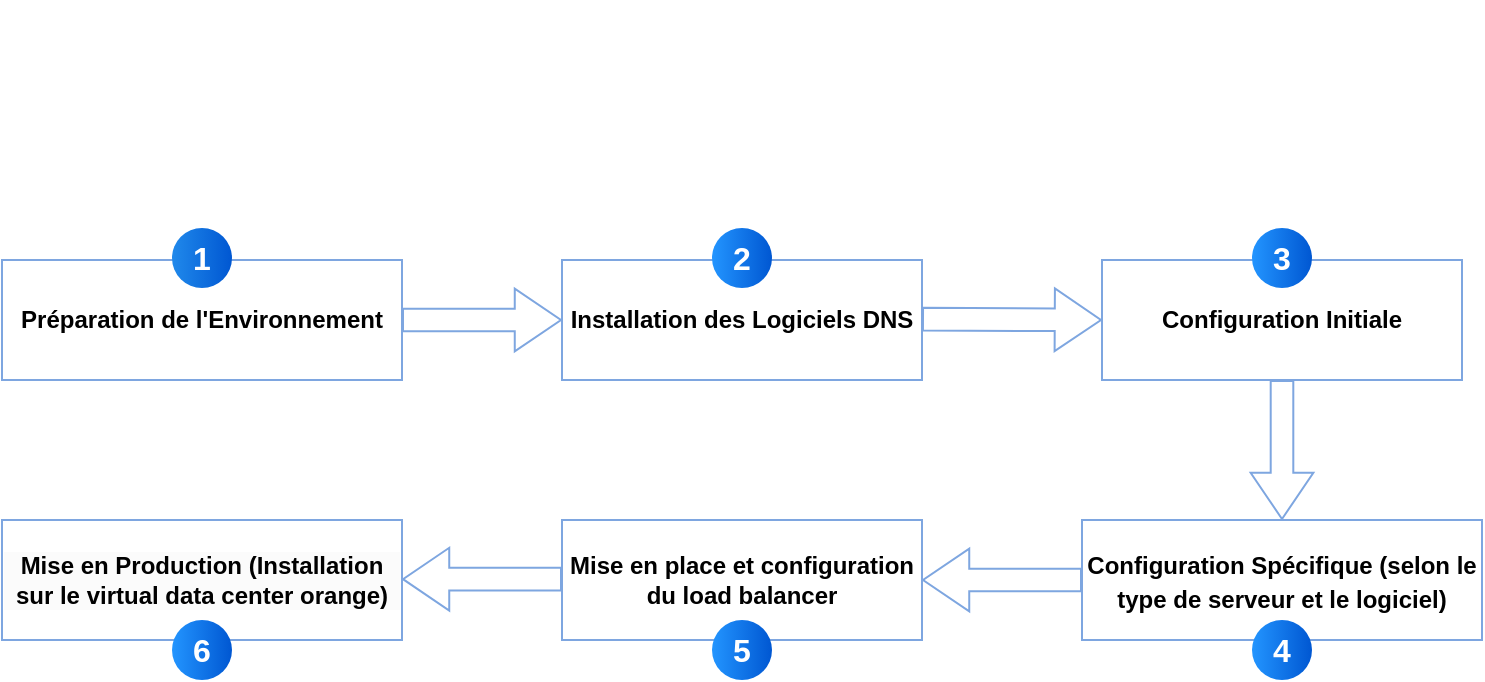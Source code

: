 <mxfile version="24.7.7">
  <diagram name="Page-1" id="d2Kw6dL8IXU789DSkAsm">
    <mxGraphModel dx="1050" dy="530" grid="1" gridSize="10" guides="1" tooltips="1" connect="1" arrows="1" fold="1" page="1" pageScale="1" pageWidth="827" pageHeight="1169" math="0" shadow="0">
      <root>
        <mxCell id="0" />
        <mxCell id="1" parent="0" />
        <mxCell id="z7DT7eUzLvm8dvg10mEs-1" value="&lt;p&gt;&lt;strong&gt;Préparation de l&#39;Environnement&lt;/strong&gt;&lt;/p&gt;" style="rounded=0;whiteSpace=wrap;html=1;strokeColor=#7EA6E0;" parent="1" vertex="1">
          <mxGeometry x="30" y="150" width="200" height="60" as="geometry" />
        </mxCell>
        <mxCell id="z7DT7eUzLvm8dvg10mEs-2" value="&lt;p&gt;&lt;strong&gt;Installation des Logiciels DNS&lt;/strong&gt;&lt;/p&gt;" style="rounded=0;whiteSpace=wrap;html=1;strokeColor=#7EA6E0;" parent="1" vertex="1">
          <mxGeometry x="310" y="150" width="180" height="60" as="geometry" />
        </mxCell>
        <mxCell id="z7DT7eUzLvm8dvg10mEs-3" value="&lt;p&gt;&lt;strong&gt;Configuration Initiale&lt;/strong&gt;&lt;/p&gt;" style="rounded=0;whiteSpace=wrap;html=1;strokeColor=#7EA6E0;" parent="1" vertex="1">
          <mxGeometry x="580" y="150" width="180" height="60" as="geometry" />
        </mxCell>
        <mxCell id="z7DT7eUzLvm8dvg10mEs-4" value="&lt;p&gt;&lt;br&gt;&lt;/p&gt;" style="text;whiteSpace=wrap;html=1;" parent="1" vertex="1">
          <mxGeometry x="490" y="20" width="220" height="90" as="geometry" />
        </mxCell>
        <mxCell id="z7DT7eUzLvm8dvg10mEs-5" value="&lt;p&gt;&lt;/p&gt;&lt;ul style=&quot;forced-color-adjust: none; color: rgb(0, 0, 0); font-family: Helvetica; font-size: 12px; font-style: normal; font-variant-ligatures: normal; font-variant-caps: normal; font-weight: 400; letter-spacing: normal; orphans: 2; text-align: left; text-indent: 0px; text-transform: none; widows: 2; word-spacing: 0px; -webkit-text-stroke-width: 0px; white-space: normal; background-color: rgb(251, 251, 251); text-decoration-thickness: initial; text-decoration-style: initial; text-decoration-color: initial;&quot;&gt;&lt;/ul&gt;&lt;p&gt;&lt;/p&gt;&lt;p style=&quot;forced-color-adjust: none; color: rgb(0, 0, 0); font-family: Helvetica; font-size: 12px; font-style: normal; font-variant-ligatures: normal; font-variant-caps: normal; font-weight: 400; letter-spacing: normal; orphans: 2; text-indent: 0px; text-transform: none; widows: 2; word-spacing: 0px; -webkit-text-stroke-width: 0px; white-space: normal; background-color: rgb(251, 251, 251); text-decoration-thickness: initial; text-decoration-style: initial; text-decoration-color: initial;&quot;&gt;&lt;/p&gt;&lt;p&gt;&lt;/p&gt;&lt;p&gt;&lt;/p&gt;&lt;h3&gt;&lt;strong&gt;&lt;font style=&quot;font-size: 12px;&quot;&gt;Configuration Spécifique (selon le type de serveur et le logiciel)&lt;/font&gt;&lt;/strong&gt;&lt;/h3&gt;" style="rounded=0;whiteSpace=wrap;html=1;strokeColor=#7EA6E0;" parent="1" vertex="1">
          <mxGeometry x="570" y="280" width="200" height="60" as="geometry" />
        </mxCell>
        <mxCell id="z7DT7eUzLvm8dvg10mEs-6" value="&lt;p&gt;&lt;/p&gt;&lt;ul style=&quot;forced-color-adjust: none; color: rgb(0, 0, 0); font-family: Helvetica; font-size: 12px; font-style: normal; font-variant-ligatures: normal; font-variant-caps: normal; font-weight: 400; letter-spacing: normal; orphans: 2; text-align: left; text-indent: 0px; text-transform: none; widows: 2; word-spacing: 0px; -webkit-text-stroke-width: 0px; white-space: normal; background-color: rgb(251, 251, 251); text-decoration-thickness: initial; text-decoration-style: initial; text-decoration-color: initial;&quot;&gt;&lt;/ul&gt;&lt;p&gt;&lt;/p&gt;&lt;p&gt;&lt;strong&gt;Mise en place et configuration du load balancer&lt;/strong&gt;&lt;/p&gt;" style="rounded=0;whiteSpace=wrap;html=1;strokeColor=#7EA6E0;" parent="1" vertex="1">
          <mxGeometry x="310" y="280" width="180" height="60" as="geometry" />
        </mxCell>
        <mxCell id="z7DT7eUzLvm8dvg10mEs-8" value="&lt;p&gt;&lt;/p&gt;&lt;ul style=&quot;forced-color-adjust: none; color: rgb(0, 0, 0); font-family: Helvetica; font-size: 12px; font-style: normal; font-variant-ligatures: normal; font-variant-caps: normal; font-weight: 400; letter-spacing: normal; orphans: 2; text-align: left; text-indent: 0px; text-transform: none; widows: 2; word-spacing: 0px; -webkit-text-stroke-width: 0px; white-space: normal; background-color: rgb(251, 251, 251); text-decoration-thickness: initial; text-decoration-style: initial; text-decoration-color: initial;&quot;&gt;&lt;/ul&gt;&lt;p&gt;&lt;/p&gt;&lt;p&gt;&lt;/p&gt;&lt;ul style=&quot;forced-color-adjust: none; color: rgb(0, 0, 0); font-family: Helvetica; font-size: 12px; font-style: normal; font-variant-ligatures: normal; font-variant-caps: normal; font-weight: 400; letter-spacing: normal; orphans: 2; text-align: left; text-indent: 0px; text-transform: none; widows: 2; word-spacing: 0px; -webkit-text-stroke-width: 0px; white-space: normal; background-color: rgb(251, 251, 251); text-decoration-thickness: initial; text-decoration-style: initial; text-decoration-color: initial;&quot;&gt;&lt;/ul&gt;&lt;p&gt;&lt;/p&gt;&lt;p style=&quot;forced-color-adjust: none; color: rgb(0, 0, 0); font-family: Helvetica; font-size: 12px; font-style: normal; font-variant-ligatures: normal; font-variant-caps: normal; font-weight: 400; letter-spacing: normal; orphans: 2; text-indent: 0px; text-transform: none; widows: 2; word-spacing: 0px; -webkit-text-stroke-width: 0px; white-space: normal; background-color: rgb(251, 251, 251); text-decoration-thickness: initial; text-decoration-style: initial; text-decoration-color: initial;&quot;&gt;&lt;strong style=&quot;forced-color-adjust: none;&quot;&gt;Mise en Production&amp;nbsp;&lt;/strong&gt;&lt;strong&gt;(Installation sur le virtual data center orange)&lt;/strong&gt;&lt;/p&gt;" style="rounded=0;whiteSpace=wrap;html=1;strokeColor=#7EA6E0;" parent="1" vertex="1">
          <mxGeometry x="30" y="280" width="200" height="60" as="geometry" />
        </mxCell>
        <mxCell id="z7DT7eUzLvm8dvg10mEs-14" value="" style="shape=flexArrow;endArrow=classic;html=1;rounded=0;exitX=1;exitY=0.5;exitDx=0;exitDy=0;entryX=0;entryY=0.5;entryDx=0;entryDy=0;width=11.304;endSize=7.374;endWidth=19.055;strokeColor=#7EA6E0;" parent="1" source="z7DT7eUzLvm8dvg10mEs-1" target="z7DT7eUzLvm8dvg10mEs-2" edge="1">
          <mxGeometry width="50" height="50" relative="1" as="geometry">
            <mxPoint x="250" y="260" as="sourcePoint" />
            <mxPoint x="300" y="210" as="targetPoint" />
          </mxGeometry>
        </mxCell>
        <mxCell id="z7DT7eUzLvm8dvg10mEs-15" value="" style="shape=flexArrow;endArrow=classic;html=1;rounded=0;exitX=1;exitY=0.5;exitDx=0;exitDy=0;entryX=0;entryY=0.5;entryDx=0;entryDy=0;width=11.304;endSize=7.374;endWidth=19.055;strokeColor=#7EA6E0;" parent="1" target="z7DT7eUzLvm8dvg10mEs-3" edge="1">
          <mxGeometry width="50" height="50" relative="1" as="geometry">
            <mxPoint x="490" y="179.57" as="sourcePoint" />
            <mxPoint x="570" y="179.57" as="targetPoint" />
          </mxGeometry>
        </mxCell>
        <mxCell id="z7DT7eUzLvm8dvg10mEs-16" value="" style="shape=flexArrow;endArrow=classic;html=1;rounded=0;exitX=0.5;exitY=1;exitDx=0;exitDy=0;entryX=0.5;entryY=0;entryDx=0;entryDy=0;width=11.304;endSize=7.374;endWidth=19.055;exitPerimeter=0;strokeColor=#7EA6E0;" parent="1" source="z7DT7eUzLvm8dvg10mEs-3" target="z7DT7eUzLvm8dvg10mEs-5" edge="1">
          <mxGeometry width="50" height="50" relative="1" as="geometry">
            <mxPoint x="660" y="210" as="sourcePoint" />
            <mxPoint x="750" y="210.43" as="targetPoint" />
          </mxGeometry>
        </mxCell>
        <mxCell id="z7DT7eUzLvm8dvg10mEs-17" value="" style="shape=flexArrow;endArrow=classic;html=1;rounded=0;exitX=0;exitY=0.5;exitDx=0;exitDy=0;entryX=1;entryY=0.5;entryDx=0;entryDy=0;width=11.304;endSize=7.374;endWidth=19.055;strokeColor=#7EA6E0;" parent="1" source="z7DT7eUzLvm8dvg10mEs-5" target="z7DT7eUzLvm8dvg10mEs-6" edge="1">
          <mxGeometry width="50" height="50" relative="1" as="geometry">
            <mxPoint x="490" y="250" as="sourcePoint" />
            <mxPoint x="490" y="320" as="targetPoint" />
          </mxGeometry>
        </mxCell>
        <mxCell id="z7DT7eUzLvm8dvg10mEs-18" value="" style="shape=flexArrow;endArrow=classic;html=1;rounded=0;exitX=0;exitY=0.5;exitDx=0;exitDy=0;entryX=1;entryY=0.5;entryDx=0;entryDy=0;width=11.304;endSize=7.374;endWidth=19.055;strokeColor=#7EA6E0;" parent="1" edge="1">
          <mxGeometry width="50" height="50" relative="1" as="geometry">
            <mxPoint x="310" y="309.57" as="sourcePoint" />
            <mxPoint x="230" y="309.57" as="targetPoint" />
          </mxGeometry>
        </mxCell>
        <mxCell id="z7DT7eUzLvm8dvg10mEs-19" value="1" style="ellipse;whiteSpace=wrap;html=1;aspect=fixed;rotation=0;gradientColor=#0057D2;strokeColor=none;gradientDirection=east;fillColor=#2089EB;rounded=0;pointerEvents=0;fontFamily=Helvetica;fontSize=16;fontColor=#FFFFFF;spacingTop=4;spacingBottom=4;spacingLeft=4;spacingRight=4;points=[];fontStyle=1" parent="1" vertex="1">
          <mxGeometry x="115" y="134" width="30" height="30" as="geometry" />
        </mxCell>
        <mxCell id="z7DT7eUzLvm8dvg10mEs-20" value="2" style="ellipse;whiteSpace=wrap;html=1;aspect=fixed;rotation=0;gradientColor=#0057D2;strokeColor=none;gradientDirection=east;fillColor=#2395FF;rounded=0;pointerEvents=0;fontFamily=Helvetica;fontSize=16;fontColor=#FFFFFF;spacingTop=4;spacingBottom=4;spacingLeft=4;spacingRight=4;points=[];fontStyle=1" parent="1" vertex="1">
          <mxGeometry x="385" y="134" width="30" height="30" as="geometry" />
        </mxCell>
        <mxCell id="z7DT7eUzLvm8dvg10mEs-21" value="3" style="ellipse;whiteSpace=wrap;html=1;aspect=fixed;rotation=0;gradientColor=#0057D2;strokeColor=none;gradientDirection=east;fillColor=#2395FF;rounded=0;pointerEvents=0;fontFamily=Helvetica;fontSize=16;fontColor=#FFFFFF;spacingTop=4;spacingBottom=4;spacingLeft=4;spacingRight=4;points=[];fontStyle=1" parent="1" vertex="1">
          <mxGeometry x="655" y="134" width="30" height="30" as="geometry" />
        </mxCell>
        <mxCell id="z7DT7eUzLvm8dvg10mEs-22" value="4" style="ellipse;whiteSpace=wrap;html=1;aspect=fixed;rotation=0;gradientColor=#0057D2;strokeColor=none;gradientDirection=east;fillColor=#2395FF;rounded=0;pointerEvents=0;fontFamily=Helvetica;fontSize=16;fontColor=#FFFFFF;spacingTop=4;spacingBottom=4;spacingLeft=4;spacingRight=4;points=[];fontStyle=1" parent="1" vertex="1">
          <mxGeometry x="655" y="330" width="30" height="30" as="geometry" />
        </mxCell>
        <mxCell id="z7DT7eUzLvm8dvg10mEs-23" value="5" style="ellipse;whiteSpace=wrap;html=1;aspect=fixed;rotation=0;gradientColor=#0057D2;strokeColor=none;gradientDirection=east;fillColor=#2395FF;rounded=0;pointerEvents=0;fontFamily=Helvetica;fontSize=16;fontColor=#FFFFFF;spacingTop=4;spacingBottom=4;spacingLeft=4;spacingRight=4;points=[];fontStyle=1" parent="1" vertex="1">
          <mxGeometry x="385" y="330" width="30" height="30" as="geometry" />
        </mxCell>
        <mxCell id="z7DT7eUzLvm8dvg10mEs-24" value="6" style="ellipse;whiteSpace=wrap;html=1;aspect=fixed;rotation=0;gradientColor=#0057D2;strokeColor=none;gradientDirection=east;fillColor=#2395FF;rounded=0;pointerEvents=0;fontFamily=Helvetica;fontSize=16;fontColor=#FFFFFF;spacingTop=4;spacingBottom=4;spacingLeft=4;spacingRight=4;points=[];fontStyle=1" parent="1" vertex="1">
          <mxGeometry x="115" y="330" width="30" height="30" as="geometry" />
        </mxCell>
      </root>
    </mxGraphModel>
  </diagram>
</mxfile>

